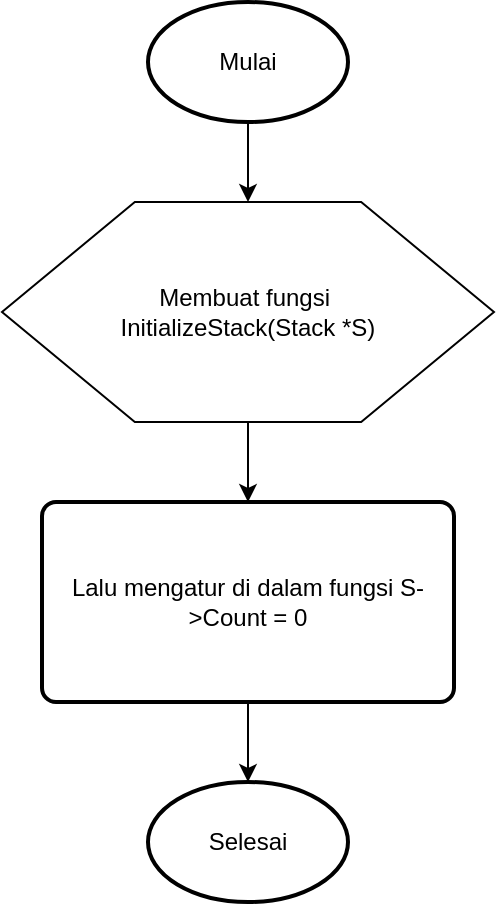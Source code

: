 <mxfile version="26.0.16">
  <diagram name="Halaman-1" id="3-1gpf13-BbYsWGeoSAa">
    <mxGraphModel dx="1434" dy="784" grid="1" gridSize="10" guides="1" tooltips="1" connect="1" arrows="1" fold="1" page="1" pageScale="1" pageWidth="827" pageHeight="1169" math="0" shadow="0">
      <root>
        <mxCell id="0" />
        <mxCell id="1" parent="0" />
        <mxCell id="mbPTXd4D49nLZw63IYRb-6" style="edgeStyle=orthogonalEdgeStyle;rounded=0;orthogonalLoop=1;jettySize=auto;html=1;exitX=0.5;exitY=1;exitDx=0;exitDy=0;exitPerimeter=0;" edge="1" parent="1" source="mbPTXd4D49nLZw63IYRb-1" target="mbPTXd4D49nLZw63IYRb-2">
          <mxGeometry relative="1" as="geometry" />
        </mxCell>
        <mxCell id="mbPTXd4D49nLZw63IYRb-1" value="Mulai" style="strokeWidth=2;html=1;shape=mxgraph.flowchart.start_1;whiteSpace=wrap;" vertex="1" parent="1">
          <mxGeometry x="364" y="80" width="100" height="60" as="geometry" />
        </mxCell>
        <mxCell id="mbPTXd4D49nLZw63IYRb-7" style="edgeStyle=orthogonalEdgeStyle;rounded=0;orthogonalLoop=1;jettySize=auto;html=1;exitX=0.5;exitY=1;exitDx=0;exitDy=0;entryX=0.5;entryY=0;entryDx=0;entryDy=0;" edge="1" parent="1" source="mbPTXd4D49nLZw63IYRb-2" target="mbPTXd4D49nLZw63IYRb-4">
          <mxGeometry relative="1" as="geometry" />
        </mxCell>
        <mxCell id="mbPTXd4D49nLZw63IYRb-2" value="Membuat fungsi&amp;nbsp;&lt;br&gt;InitializeStack(Stack *S)" style="verticalLabelPosition=middle;verticalAlign=middle;shape=hexagon;perimeter=hexagonPerimeter2;arcSize=6;size=0.27;labelPosition=center;align=center;html=1;labelBackgroundColor=none;textShadow=0;whiteSpace=wrap;horizontal=1;" vertex="1" parent="1">
          <mxGeometry x="291" y="180" width="246" height="110" as="geometry" />
        </mxCell>
        <mxCell id="mbPTXd4D49nLZw63IYRb-8" style="edgeStyle=orthogonalEdgeStyle;rounded=0;orthogonalLoop=1;jettySize=auto;html=1;exitX=0.5;exitY=1;exitDx=0;exitDy=0;" edge="1" parent="1" source="mbPTXd4D49nLZw63IYRb-4" target="mbPTXd4D49nLZw63IYRb-5">
          <mxGeometry relative="1" as="geometry" />
        </mxCell>
        <mxCell id="mbPTXd4D49nLZw63IYRb-4" value="Lalu mengatur di dalam fungsi&amp;nbsp;S-&amp;gt;Count = 0" style="rounded=1;whiteSpace=wrap;html=1;absoluteArcSize=1;arcSize=14;strokeWidth=2;" vertex="1" parent="1">
          <mxGeometry x="311" y="330" width="206" height="100" as="geometry" />
        </mxCell>
        <mxCell id="mbPTXd4D49nLZw63IYRb-5" value="Selesai" style="strokeWidth=2;html=1;shape=mxgraph.flowchart.start_1;whiteSpace=wrap;" vertex="1" parent="1">
          <mxGeometry x="364" y="470" width="100" height="60" as="geometry" />
        </mxCell>
      </root>
    </mxGraphModel>
  </diagram>
</mxfile>
